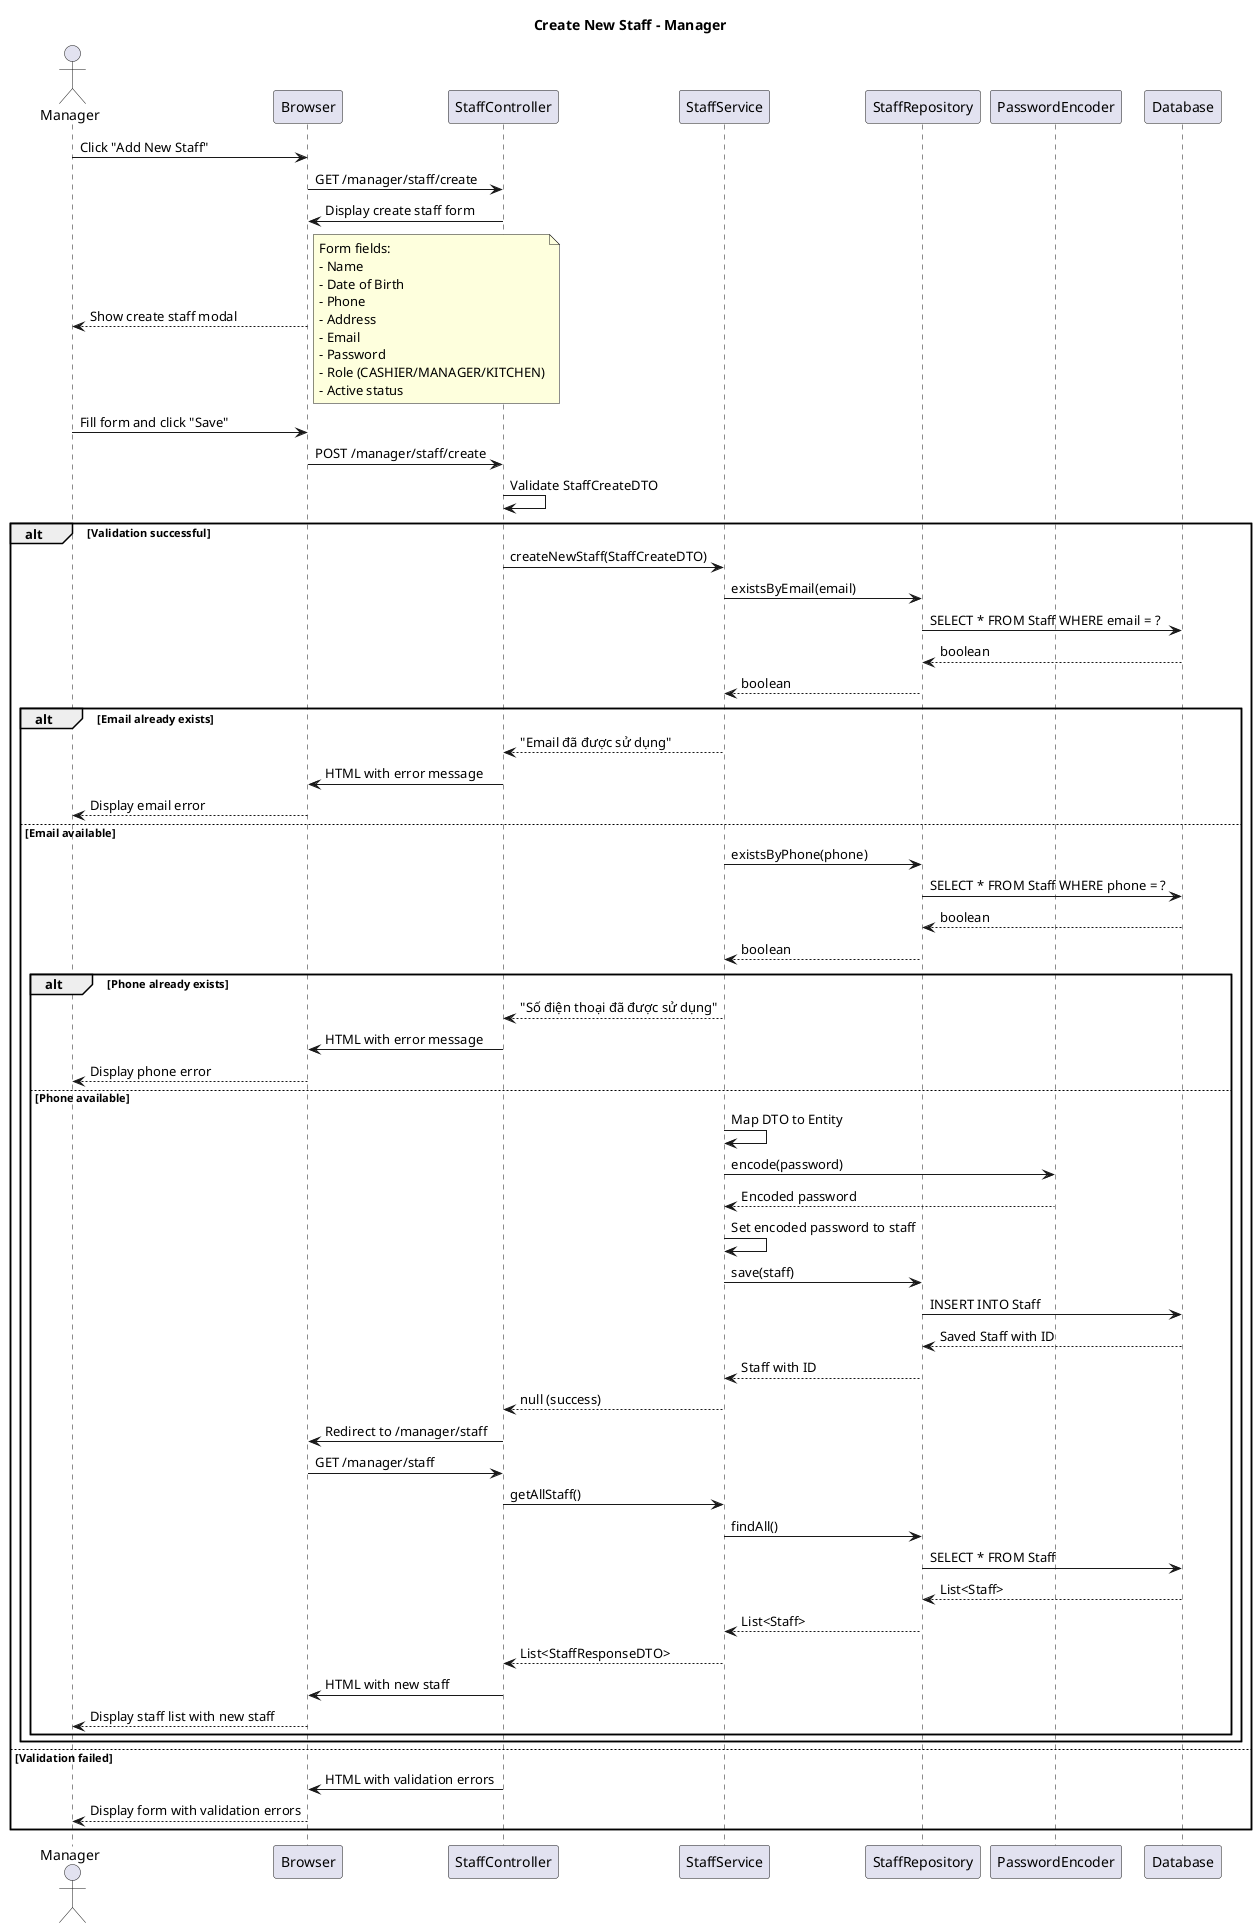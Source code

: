 @startuml
title Create New Staff - Manager

actor Manager
participant Browser
participant StaffController
participant StaffService
participant StaffRepository
participant PasswordEncoder
participant Database

Manager -> Browser: Click "Add New Staff"
Browser -> StaffController: GET /manager/staff/create
StaffController -> Browser: Display create staff form
Browser --> Manager: Show create staff modal

note right
Form fields:
- Name
- Date of Birth
- Phone
- Address
- Email
- Password
- Role (CASHIER/MANAGER/KITCHEN)
- Active status
end note

Manager -> Browser: Fill form and click "Save"
Browser -> StaffController: POST /manager/staff/create

StaffController -> StaffController: Validate StaffCreateDTO

alt Validation successful
    StaffController -> StaffService: createNewStaff(StaffCreateDTO)
    
    StaffService -> StaffRepository: existsByEmail(email)
    StaffRepository -> Database: SELECT * FROM Staff WHERE email = ?
    Database --> StaffRepository: boolean
    StaffRepository --> StaffService: boolean
    
    alt Email already exists
        StaffService --> StaffController: "Email đã được sử dụng"
        StaffController -> Browser: HTML with error message
        Browser --> Manager: Display email error
    else Email available
        StaffService -> StaffRepository: existsByPhone(phone)
        StaffRepository -> Database: SELECT * FROM Staff WHERE phone = ?
        Database --> StaffRepository: boolean
        StaffRepository --> StaffService: boolean
        
        alt Phone already exists
            StaffService --> StaffController: "Số điện thoại đã được sử dụng"
            StaffController -> Browser: HTML with error message
            Browser --> Manager: Display phone error
        else Phone available
            StaffService -> StaffService: Map DTO to Entity
            StaffService -> PasswordEncoder: encode(password)
            PasswordEncoder --> StaffService: Encoded password
            StaffService -> StaffService: Set encoded password to staff
            
            StaffService -> StaffRepository: save(staff)
            StaffRepository -> Database: INSERT INTO Staff
            Database --> StaffRepository: Saved Staff with ID
            StaffRepository --> StaffService: Staff with ID
            StaffService --> StaffController: null (success)
            
            StaffController -> Browser: Redirect to /manager/staff
            Browser -> StaffController: GET /manager/staff
            StaffController -> StaffService: getAllStaff()
            StaffService -> StaffRepository: findAll()
            StaffRepository -> Database: SELECT * FROM Staff
            Database --> StaffRepository: List<Staff>
            StaffRepository --> StaffService: List<Staff>
            StaffService --> StaffController: List<StaffResponseDTO>
            StaffController -> Browser: HTML with new staff
            Browser --> Manager: Display staff list with new staff
        end
    end

else Validation failed
    StaffController -> Browser: HTML with validation errors
    Browser --> Manager: Display form with validation errors
end

@enduml

